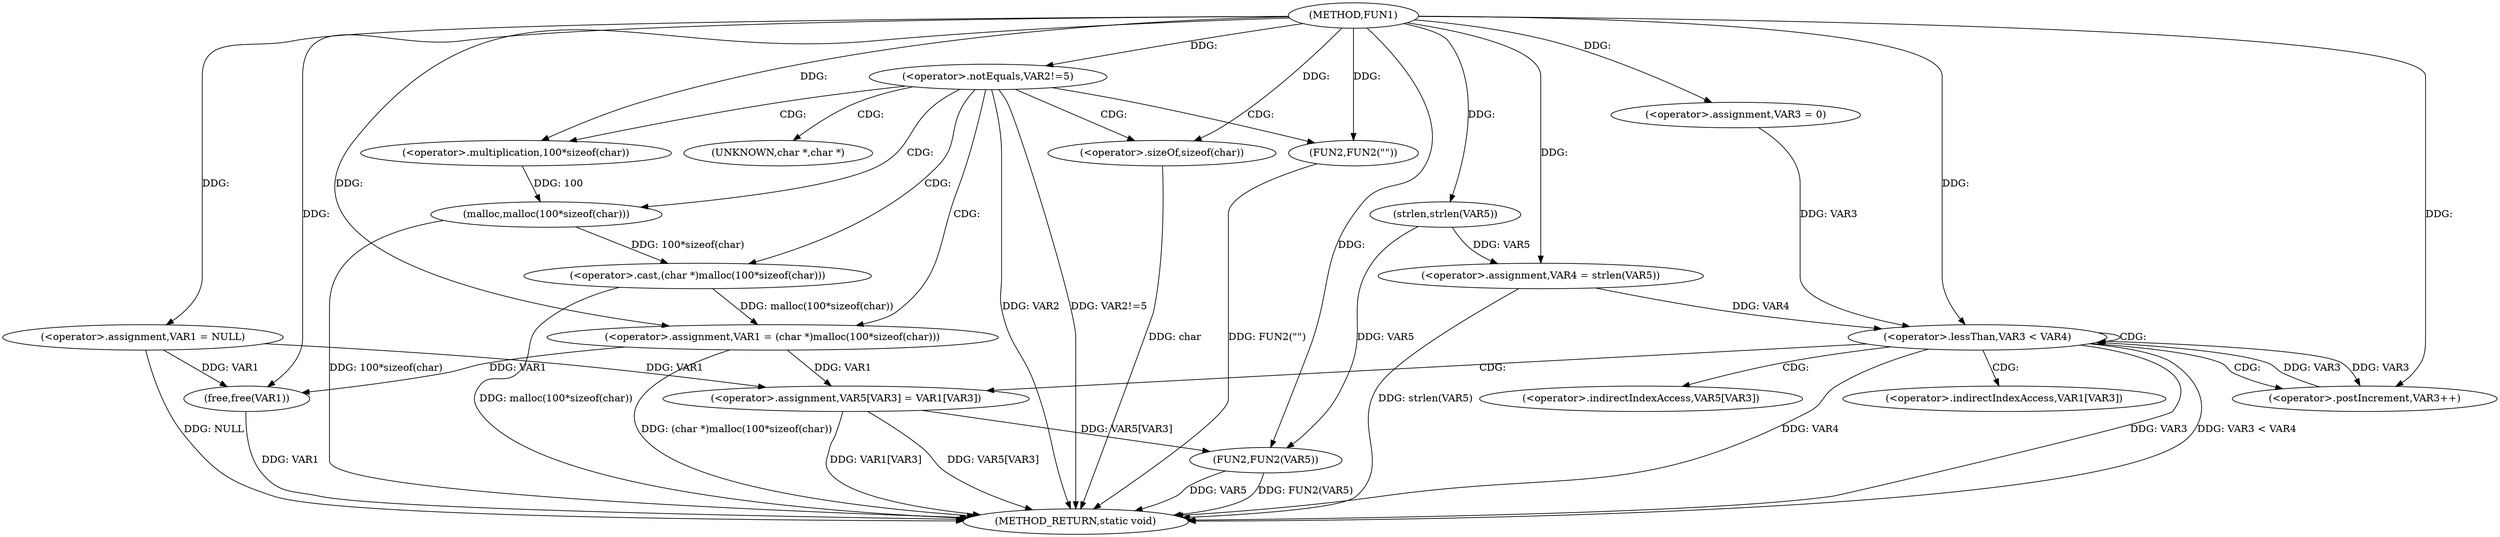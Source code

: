 digraph FUN1 {  
"1000100" [label = "(METHOD,FUN1)" ]
"1000153" [label = "(METHOD_RETURN,static void)" ]
"1000103" [label = "(<operator>.assignment,VAR1 = NULL)" ]
"1000107" [label = "(<operator>.notEquals,VAR2!=5)" ]
"1000111" [label = "(FUN2,FUN2(\"\"))" ]
"1000115" [label = "(<operator>.assignment,VAR1 = (char *)malloc(100*sizeof(char)))" ]
"1000117" [label = "(<operator>.cast,(char *)malloc(100*sizeof(char)))" ]
"1000119" [label = "(malloc,malloc(100*sizeof(char)))" ]
"1000120" [label = "(<operator>.multiplication,100*sizeof(char))" ]
"1000122" [label = "(<operator>.sizeOf,sizeof(char))" ]
"1000128" [label = "(<operator>.assignment,VAR4 = strlen(VAR5))" ]
"1000130" [label = "(strlen,strlen(VAR5))" ]
"1000133" [label = "(<operator>.assignment,VAR3 = 0)" ]
"1000136" [label = "(<operator>.lessThan,VAR3 < VAR4)" ]
"1000139" [label = "(<operator>.postIncrement,VAR3++)" ]
"1000142" [label = "(<operator>.assignment,VAR5[VAR3] = VAR1[VAR3])" ]
"1000149" [label = "(FUN2,FUN2(VAR5))" ]
"1000151" [label = "(free,free(VAR1))" ]
"1000118" [label = "(UNKNOWN,char *,char *)" ]
"1000143" [label = "(<operator>.indirectIndexAccess,VAR5[VAR3])" ]
"1000146" [label = "(<operator>.indirectIndexAccess,VAR1[VAR3])" ]
  "1000115" -> "1000153"  [ label = "DDG: (char *)malloc(100*sizeof(char))"] 
  "1000128" -> "1000153"  [ label = "DDG: strlen(VAR5)"] 
  "1000107" -> "1000153"  [ label = "DDG: VAR2"] 
  "1000103" -> "1000153"  [ label = "DDG: NULL"] 
  "1000151" -> "1000153"  [ label = "DDG: VAR1"] 
  "1000149" -> "1000153"  [ label = "DDG: FUN2(VAR5)"] 
  "1000119" -> "1000153"  [ label = "DDG: 100*sizeof(char)"] 
  "1000149" -> "1000153"  [ label = "DDG: VAR5"] 
  "1000117" -> "1000153"  [ label = "DDG: malloc(100*sizeof(char))"] 
  "1000142" -> "1000153"  [ label = "DDG: VAR1[VAR3]"] 
  "1000111" -> "1000153"  [ label = "DDG: FUN2(\"\")"] 
  "1000136" -> "1000153"  [ label = "DDG: VAR3"] 
  "1000107" -> "1000153"  [ label = "DDG: VAR2!=5"] 
  "1000122" -> "1000153"  [ label = "DDG: char"] 
  "1000142" -> "1000153"  [ label = "DDG: VAR5[VAR3]"] 
  "1000136" -> "1000153"  [ label = "DDG: VAR3 < VAR4"] 
  "1000136" -> "1000153"  [ label = "DDG: VAR4"] 
  "1000100" -> "1000103"  [ label = "DDG: "] 
  "1000100" -> "1000107"  [ label = "DDG: "] 
  "1000100" -> "1000111"  [ label = "DDG: "] 
  "1000117" -> "1000115"  [ label = "DDG: malloc(100*sizeof(char))"] 
  "1000100" -> "1000115"  [ label = "DDG: "] 
  "1000119" -> "1000117"  [ label = "DDG: 100*sizeof(char)"] 
  "1000120" -> "1000119"  [ label = "DDG: 100"] 
  "1000100" -> "1000120"  [ label = "DDG: "] 
  "1000100" -> "1000122"  [ label = "DDG: "] 
  "1000130" -> "1000128"  [ label = "DDG: VAR5"] 
  "1000100" -> "1000128"  [ label = "DDG: "] 
  "1000100" -> "1000130"  [ label = "DDG: "] 
  "1000100" -> "1000133"  [ label = "DDG: "] 
  "1000139" -> "1000136"  [ label = "DDG: VAR3"] 
  "1000133" -> "1000136"  [ label = "DDG: VAR3"] 
  "1000100" -> "1000136"  [ label = "DDG: "] 
  "1000128" -> "1000136"  [ label = "DDG: VAR4"] 
  "1000136" -> "1000139"  [ label = "DDG: VAR3"] 
  "1000100" -> "1000139"  [ label = "DDG: "] 
  "1000103" -> "1000142"  [ label = "DDG: VAR1"] 
  "1000115" -> "1000142"  [ label = "DDG: VAR1"] 
  "1000142" -> "1000149"  [ label = "DDG: VAR5[VAR3]"] 
  "1000130" -> "1000149"  [ label = "DDG: VAR5"] 
  "1000100" -> "1000149"  [ label = "DDG: "] 
  "1000103" -> "1000151"  [ label = "DDG: VAR1"] 
  "1000115" -> "1000151"  [ label = "DDG: VAR1"] 
  "1000100" -> "1000151"  [ label = "DDG: "] 
  "1000107" -> "1000119"  [ label = "CDG: "] 
  "1000107" -> "1000115"  [ label = "CDG: "] 
  "1000107" -> "1000120"  [ label = "CDG: "] 
  "1000107" -> "1000117"  [ label = "CDG: "] 
  "1000107" -> "1000118"  [ label = "CDG: "] 
  "1000107" -> "1000111"  [ label = "CDG: "] 
  "1000107" -> "1000122"  [ label = "CDG: "] 
  "1000136" -> "1000142"  [ label = "CDG: "] 
  "1000136" -> "1000139"  [ label = "CDG: "] 
  "1000136" -> "1000146"  [ label = "CDG: "] 
  "1000136" -> "1000143"  [ label = "CDG: "] 
  "1000136" -> "1000136"  [ label = "CDG: "] 
}
